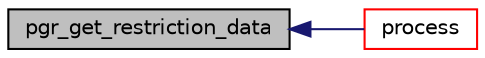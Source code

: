 digraph "pgr_get_restriction_data"
{
  edge [fontname="Helvetica",fontsize="10",labelfontname="Helvetica",labelfontsize="10"];
  node [fontname="Helvetica",fontsize="10",shape=record];
  rankdir="LR";
  Node8 [label="pgr_get_restriction_data",height=0.2,width=0.4,color="black", fillcolor="grey75", style="filled", fontcolor="black"];
  Node8 -> Node9 [dir="back",color="midnightblue",fontsize="10",style="solid",fontname="Helvetica"];
  Node9 [label="process",height=0.2,width=0.4,color="red", fillcolor="white", style="filled",URL="$dijkstraTRSP_8c.html#a3d571586a4cf8b338a303976e520d4f8"];
}
